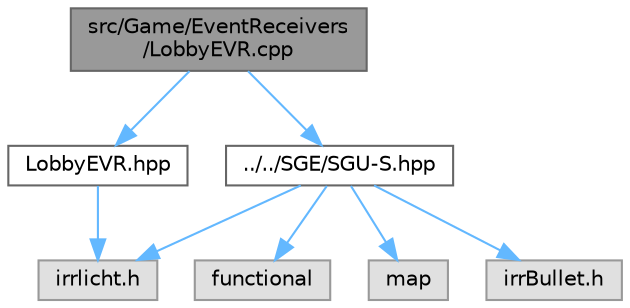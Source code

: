 digraph "src/Game/EventReceivers/LobbyEVR.cpp"
{
 // LATEX_PDF_SIZE
  bgcolor="transparent";
  edge [fontname=Helvetica,fontsize=10,labelfontname=Helvetica,labelfontsize=10];
  node [fontname=Helvetica,fontsize=10,shape=box,height=0.2,width=0.4];
  Node1 [id="Node000001",label="src/Game/EventReceivers\l/LobbyEVR.cpp",height=0.2,width=0.4,color="gray40", fillcolor="grey60", style="filled", fontcolor="black",tooltip=" "];
  Node1 -> Node2 [id="edge8_Node000001_Node000002",color="steelblue1",style="solid",tooltip=" "];
  Node2 [id="Node000002",label="LobbyEVR.hpp",height=0.2,width=0.4,color="grey40", fillcolor="white", style="filled",URL="$_lobby_e_v_r_8hpp.html",tooltip=" "];
  Node2 -> Node3 [id="edge9_Node000002_Node000003",color="steelblue1",style="solid",tooltip=" "];
  Node3 [id="Node000003",label="irrlicht.h",height=0.2,width=0.4,color="grey60", fillcolor="#E0E0E0", style="filled",tooltip=" "];
  Node1 -> Node4 [id="edge10_Node000001_Node000004",color="steelblue1",style="solid",tooltip=" "];
  Node4 [id="Node000004",label="../../SGE/SGU-S.hpp",height=0.2,width=0.4,color="grey40", fillcolor="white", style="filled",URL="$_s_g_u-_s_8hpp.html",tooltip=" "];
  Node4 -> Node3 [id="edge11_Node000004_Node000003",color="steelblue1",style="solid",tooltip=" "];
  Node4 -> Node5 [id="edge12_Node000004_Node000005",color="steelblue1",style="solid",tooltip=" "];
  Node5 [id="Node000005",label="functional",height=0.2,width=0.4,color="grey60", fillcolor="#E0E0E0", style="filled",tooltip=" "];
  Node4 -> Node6 [id="edge13_Node000004_Node000006",color="steelblue1",style="solid",tooltip=" "];
  Node6 [id="Node000006",label="map",height=0.2,width=0.4,color="grey60", fillcolor="#E0E0E0", style="filled",tooltip=" "];
  Node4 -> Node7 [id="edge14_Node000004_Node000007",color="steelblue1",style="solid",tooltip=" "];
  Node7 [id="Node000007",label="irrBullet.h",height=0.2,width=0.4,color="grey60", fillcolor="#E0E0E0", style="filled",tooltip=" "];
}
